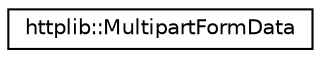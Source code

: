 digraph "Graphical Class Hierarchy"
{
 // LATEX_PDF_SIZE
  edge [fontname="Helvetica",fontsize="10",labelfontname="Helvetica",labelfontsize="10"];
  node [fontname="Helvetica",fontsize="10",shape=record];
  rankdir="LR";
  Node0 [label="httplib::MultipartFormData",height=0.2,width=0.4,color="black", fillcolor="white", style="filled",URL="$structhttplib_1_1MultipartFormData.html",tooltip=" "];
}
